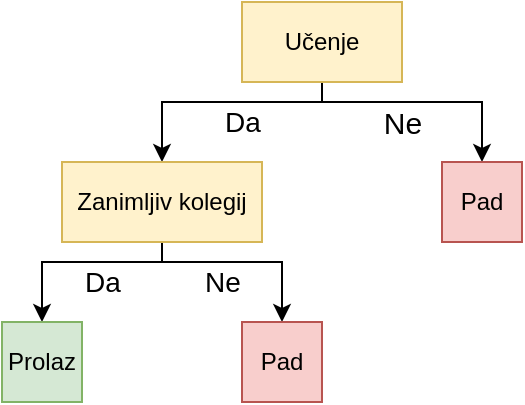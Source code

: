 <mxfile version="20.8.23" type="device"><diagram name="Page-1" id="3nETshNmo-Sa4wFDLuWo"><mxGraphModel dx="1434" dy="834" grid="1" gridSize="10" guides="1" tooltips="1" connect="1" arrows="1" fold="1" page="1" pageScale="1" pageWidth="850" pageHeight="1100" math="0" shadow="0"><root><mxCell id="0"/><mxCell id="1" parent="0"/><mxCell id="CEwepoGazzF_XeFzIbiG-8" value="&lt;span style=&quot;font-size: 15px;&quot;&gt;Ne&lt;/span&gt;" style="edgeStyle=orthogonalEdgeStyle;rounded=0;orthogonalLoop=1;jettySize=auto;html=1;exitX=0.5;exitY=1;exitDx=0;exitDy=0;entryX=0.5;entryY=0;entryDx=0;entryDy=0;" parent="1" source="CEwepoGazzF_XeFzIbiG-1" target="CEwepoGazzF_XeFzIbiG-3" edge="1"><mxGeometry x="-0.167" y="-10" relative="1" as="geometry"><Array as="points"><mxPoint x="400" y="210"/><mxPoint x="480" y="210"/></Array><mxPoint as="offset"/></mxGeometry></mxCell><mxCell id="CEwepoGazzF_XeFzIbiG-11" value="Da" style="edgeStyle=orthogonalEdgeStyle;rounded=0;orthogonalLoop=1;jettySize=auto;html=1;exitX=0.5;exitY=1;exitDx=0;exitDy=0;fontSize=14;" parent="1" source="CEwepoGazzF_XeFzIbiG-1" target="CEwepoGazzF_XeFzIbiG-2" edge="1"><mxGeometry x="-0.167" y="10" relative="1" as="geometry"><Array as="points"><mxPoint x="400" y="210"/><mxPoint x="320" y="210"/></Array><mxPoint as="offset"/></mxGeometry></mxCell><mxCell id="CEwepoGazzF_XeFzIbiG-1" value="Učenje" style="rounded=0;whiteSpace=wrap;html=1;fillColor=#fff2cc;strokeColor=#d6b656;" parent="1" vertex="1"><mxGeometry x="360" y="160" width="80" height="40" as="geometry"/></mxCell><mxCell id="CEwepoGazzF_XeFzIbiG-12" value="Ne" style="edgeStyle=orthogonalEdgeStyle;rounded=0;orthogonalLoop=1;jettySize=auto;html=1;exitX=0.5;exitY=1;exitDx=0;exitDy=0;entryX=0.5;entryY=0;entryDx=0;entryDy=0;fontSize=14;" parent="1" source="CEwepoGazzF_XeFzIbiG-2" target="CEwepoGazzF_XeFzIbiG-7" edge="1"><mxGeometry x="-0.2" y="-10" relative="1" as="geometry"><Array as="points"><mxPoint x="320" y="290"/><mxPoint x="380" y="290"/></Array><mxPoint as="offset"/></mxGeometry></mxCell><mxCell id="CEwepoGazzF_XeFzIbiG-13" value="Da" style="edgeStyle=orthogonalEdgeStyle;rounded=0;orthogonalLoop=1;jettySize=auto;html=1;exitX=0.5;exitY=1;exitDx=0;exitDy=0;entryX=0.5;entryY=0;entryDx=0;entryDy=0;fontSize=14;" parent="1" source="CEwepoGazzF_XeFzIbiG-2" target="CEwepoGazzF_XeFzIbiG-4" edge="1"><mxGeometry x="-0.2" y="10" relative="1" as="geometry"><Array as="points"><mxPoint x="320" y="290"/><mxPoint x="260" y="290"/></Array><mxPoint as="offset"/></mxGeometry></mxCell><mxCell id="CEwepoGazzF_XeFzIbiG-2" value="Zanimljiv kolegij" style="rounded=0;whiteSpace=wrap;html=1;fillColor=#fff2cc;strokeColor=#d6b656;" parent="1" vertex="1"><mxGeometry x="270" y="240" width="100" height="40" as="geometry"/></mxCell><mxCell id="CEwepoGazzF_XeFzIbiG-3" value="Pad" style="rounded=0;whiteSpace=wrap;html=1;fillColor=#f8cecc;strokeColor=#b85450;" parent="1" vertex="1"><mxGeometry x="460" y="240" width="40" height="40" as="geometry"/></mxCell><mxCell id="CEwepoGazzF_XeFzIbiG-4" value="Prolaz" style="rounded=0;whiteSpace=wrap;html=1;fillColor=#d5e8d4;strokeColor=#82b366;" parent="1" vertex="1"><mxGeometry x="240" y="320" width="40" height="40" as="geometry"/></mxCell><mxCell id="CEwepoGazzF_XeFzIbiG-7" value="Pad" style="rounded=0;whiteSpace=wrap;html=1;fillColor=#f8cecc;strokeColor=#b85450;" parent="1" vertex="1"><mxGeometry x="360" y="320" width="40" height="40" as="geometry"/></mxCell></root></mxGraphModel></diagram></mxfile>
